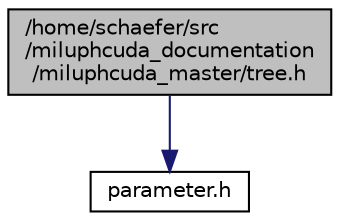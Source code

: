 digraph "/home/schaefer/src/miluphcuda_documentation/miluphcuda_master/tree.h"
{
  edge [fontname="Helvetica",fontsize="10",labelfontname="Helvetica",labelfontsize="10"];
  node [fontname="Helvetica",fontsize="10",shape=record];
  Node0 [label="/home/schaefer/src\l/miluphcuda_documentation\l/miluphcuda_master/tree.h",height=0.2,width=0.4,color="black", fillcolor="grey75", style="filled", fontcolor="black"];
  Node0 -> Node1 [color="midnightblue",fontsize="10",style="solid",fontname="Helvetica"];
  Node1 [label="parameter.h",height=0.2,width=0.4,color="black", fillcolor="white", style="filled",URL="$parameter_8h.html"];
}
